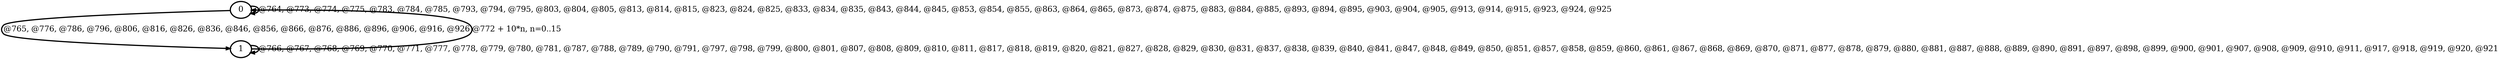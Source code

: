 digraph G {
        node [style=rounded, penwidth=3, fontsize=20, shape=oval];
        "0" -> "0" [label="@764, @773, @774, @775, @783, @784, @785, @793, @794, @795, @803, @804, @805, @813, @814, @815, @823, @824, @825, @833, @834, @835, @843, @844, @845, @853, @854, @855, @863, @864, @865, @873, @874, @875, @883, @884, @885, @893, @894, @895, @903, @904, @905, @913, @914, @915, @923, @924, @925", color=black,arrowsize=1,style=bold,penwidth=3,fontsize=20];
"0" -> "1" [label="@765, @776, @786, @796, @806, @816, @826, @836, @846, @856, @866, @876, @886, @896, @906, @916, @926", color=black,arrowsize=1,style=bold,penwidth=3,fontsize=20];
"1" -> "1" [label="@766, @767, @768, @769, @770, @771, @777, @778, @779, @780, @781, @787, @788, @789, @790, @791, @797, @798, @799, @800, @801, @807, @808, @809, @810, @811, @817, @818, @819, @820, @821, @827, @828, @829, @830, @831, @837, @838, @839, @840, @841, @847, @848, @849, @850, @851, @857, @858, @859, @860, @861, @867, @868, @869, @870, @871, @877, @878, @879, @880, @881, @887, @888, @889, @890, @891, @897, @898, @899, @900, @901, @907, @908, @909, @910, @911, @917, @918, @919, @920, @921", color=black,arrowsize=1,style=bold,penwidth=3,fontsize=20];
"1" -> "0" [label="@772 + 10*n, n=0..15", color=black,arrowsize=1,style=bold,penwidth=3,fontsize=20];
}
